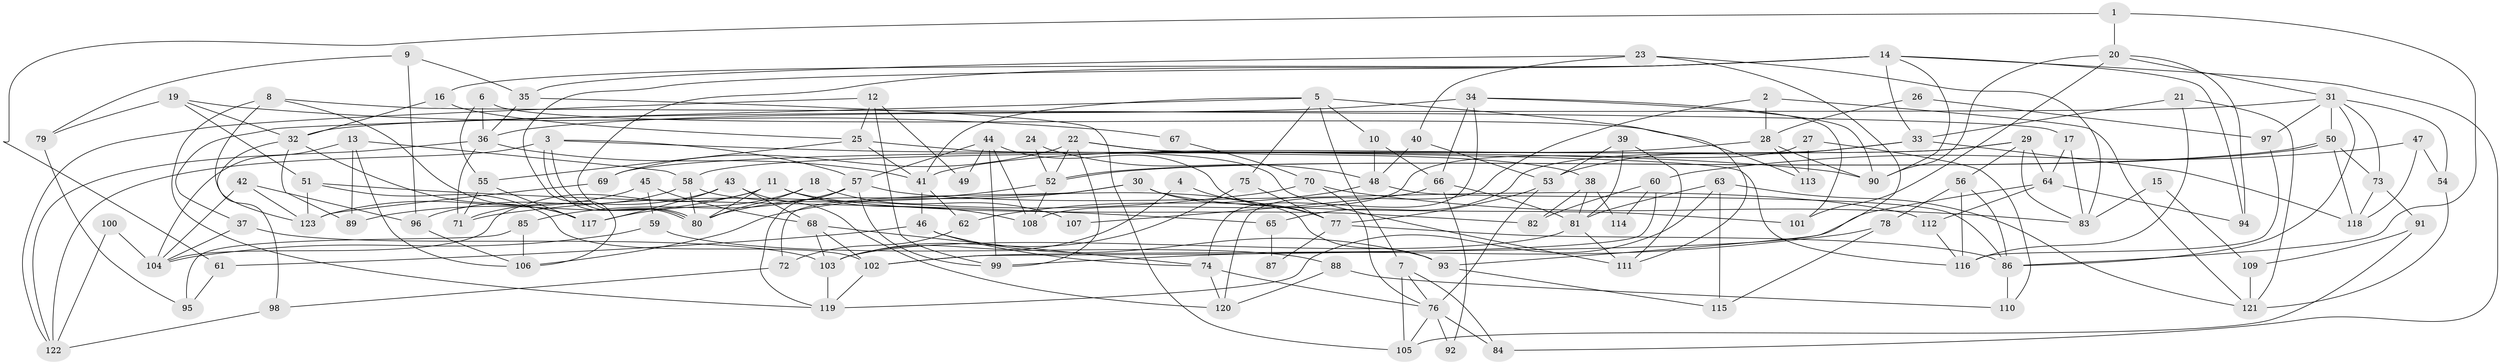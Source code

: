 // Generated by graph-tools (version 1.1) at 2025/11/02/27/25 16:11:20]
// undirected, 123 vertices, 246 edges
graph export_dot {
graph [start="1"]
  node [color=gray90,style=filled];
  1;
  2;
  3;
  4;
  5;
  6;
  7;
  8;
  9;
  10;
  11;
  12;
  13;
  14;
  15;
  16;
  17;
  18;
  19;
  20;
  21;
  22;
  23;
  24;
  25;
  26;
  27;
  28;
  29;
  30;
  31;
  32;
  33;
  34;
  35;
  36;
  37;
  38;
  39;
  40;
  41;
  42;
  43;
  44;
  45;
  46;
  47;
  48;
  49;
  50;
  51;
  52;
  53;
  54;
  55;
  56;
  57;
  58;
  59;
  60;
  61;
  62;
  63;
  64;
  65;
  66;
  67;
  68;
  69;
  70;
  71;
  72;
  73;
  74;
  75;
  76;
  77;
  78;
  79;
  80;
  81;
  82;
  83;
  84;
  85;
  86;
  87;
  88;
  89;
  90;
  91;
  92;
  93;
  94;
  95;
  96;
  97;
  98;
  99;
  100;
  101;
  102;
  103;
  104;
  105;
  106;
  107;
  108;
  109;
  110;
  111;
  112;
  113;
  114;
  115;
  116;
  117;
  118;
  119;
  120;
  121;
  122;
  123;
  1 -- 20;
  1 -- 86;
  1 -- 61;
  2 -- 120;
  2 -- 28;
  2 -- 121;
  3 -- 80;
  3 -- 80;
  3 -- 57;
  3 -- 90;
  3 -- 122;
  4 -- 77;
  4 -- 103;
  5 -- 41;
  5 -- 7;
  5 -- 10;
  5 -- 37;
  5 -- 75;
  5 -- 111;
  6 -- 55;
  6 -- 36;
  6 -- 113;
  7 -- 105;
  7 -- 76;
  7 -- 84;
  8 -- 123;
  8 -- 117;
  8 -- 17;
  8 -- 119;
  9 -- 96;
  9 -- 79;
  9 -- 35;
  10 -- 66;
  10 -- 48;
  11 -- 80;
  11 -- 104;
  11 -- 82;
  11 -- 89;
  11 -- 108;
  12 -- 99;
  12 -- 122;
  12 -- 25;
  12 -- 49;
  13 -- 89;
  13 -- 58;
  13 -- 104;
  13 -- 106;
  14 -- 106;
  14 -- 80;
  14 -- 16;
  14 -- 33;
  14 -- 84;
  14 -- 90;
  14 -- 94;
  15 -- 83;
  15 -- 109;
  16 -- 25;
  16 -- 32;
  17 -- 64;
  17 -- 83;
  18 -- 117;
  18 -- 80;
  18 -- 107;
  19 -- 51;
  19 -- 32;
  19 -- 67;
  19 -- 79;
  20 -- 94;
  20 -- 90;
  20 -- 31;
  20 -- 101;
  21 -- 121;
  21 -- 33;
  21 -- 116;
  22 -- 99;
  22 -- 38;
  22 -- 52;
  22 -- 69;
  22 -- 116;
  23 -- 93;
  23 -- 40;
  23 -- 35;
  23 -- 83;
  24 -- 52;
  24 -- 48;
  25 -- 111;
  25 -- 41;
  25 -- 55;
  26 -- 97;
  26 -- 28;
  27 -- 113;
  27 -- 108;
  27 -- 110;
  28 -- 90;
  28 -- 41;
  28 -- 113;
  29 -- 56;
  29 -- 83;
  29 -- 58;
  29 -- 64;
  29 -- 69;
  30 -- 77;
  30 -- 101;
  30 -- 72;
  30 -- 106;
  31 -- 86;
  31 -- 32;
  31 -- 50;
  31 -- 54;
  31 -- 73;
  31 -- 97;
  32 -- 89;
  32 -- 98;
  32 -- 117;
  33 -- 118;
  33 -- 53;
  33 -- 65;
  34 -- 90;
  34 -- 36;
  34 -- 66;
  34 -- 74;
  34 -- 101;
  35 -- 36;
  35 -- 105;
  36 -- 41;
  36 -- 71;
  36 -- 122;
  37 -- 104;
  37 -- 103;
  38 -- 81;
  38 -- 82;
  38 -- 114;
  39 -- 81;
  39 -- 53;
  39 -- 111;
  40 -- 48;
  40 -- 53;
  41 -- 46;
  41 -- 62;
  42 -- 104;
  42 -- 96;
  42 -- 123;
  43 -- 68;
  43 -- 71;
  43 -- 117;
  43 -- 120;
  44 -- 108;
  44 -- 77;
  44 -- 49;
  44 -- 57;
  44 -- 99;
  45 -- 123;
  45 -- 68;
  45 -- 59;
  46 -- 93;
  46 -- 74;
  46 -- 61;
  47 -- 118;
  47 -- 54;
  47 -- 60;
  48 -- 62;
  48 -- 86;
  50 -- 52;
  50 -- 52;
  50 -- 73;
  50 -- 118;
  51 -- 102;
  51 -- 123;
  51 -- 65;
  52 -- 80;
  52 -- 108;
  53 -- 76;
  53 -- 77;
  54 -- 121;
  55 -- 117;
  55 -- 71;
  56 -- 86;
  56 -- 116;
  56 -- 78;
  57 -- 112;
  57 -- 85;
  57 -- 99;
  57 -- 119;
  58 -- 80;
  58 -- 93;
  58 -- 96;
  59 -- 88;
  59 -- 104;
  60 -- 102;
  60 -- 82;
  60 -- 114;
  61 -- 95;
  62 -- 72;
  63 -- 119;
  63 -- 81;
  63 -- 115;
  63 -- 121;
  64 -- 102;
  64 -- 94;
  64 -- 112;
  65 -- 87;
  66 -- 81;
  66 -- 92;
  66 -- 107;
  67 -- 70;
  68 -- 103;
  68 -- 74;
  68 -- 102;
  69 -- 123;
  70 -- 71;
  70 -- 83;
  70 -- 76;
  72 -- 98;
  73 -- 91;
  73 -- 118;
  74 -- 76;
  74 -- 120;
  75 -- 103;
  75 -- 77;
  76 -- 84;
  76 -- 92;
  76 -- 105;
  77 -- 86;
  77 -- 87;
  78 -- 99;
  78 -- 115;
  79 -- 95;
  81 -- 111;
  81 -- 103;
  85 -- 106;
  85 -- 95;
  86 -- 110;
  88 -- 120;
  88 -- 110;
  91 -- 105;
  91 -- 109;
  93 -- 115;
  96 -- 106;
  97 -- 116;
  98 -- 122;
  100 -- 122;
  100 -- 104;
  102 -- 119;
  103 -- 119;
  109 -- 121;
  112 -- 116;
}
